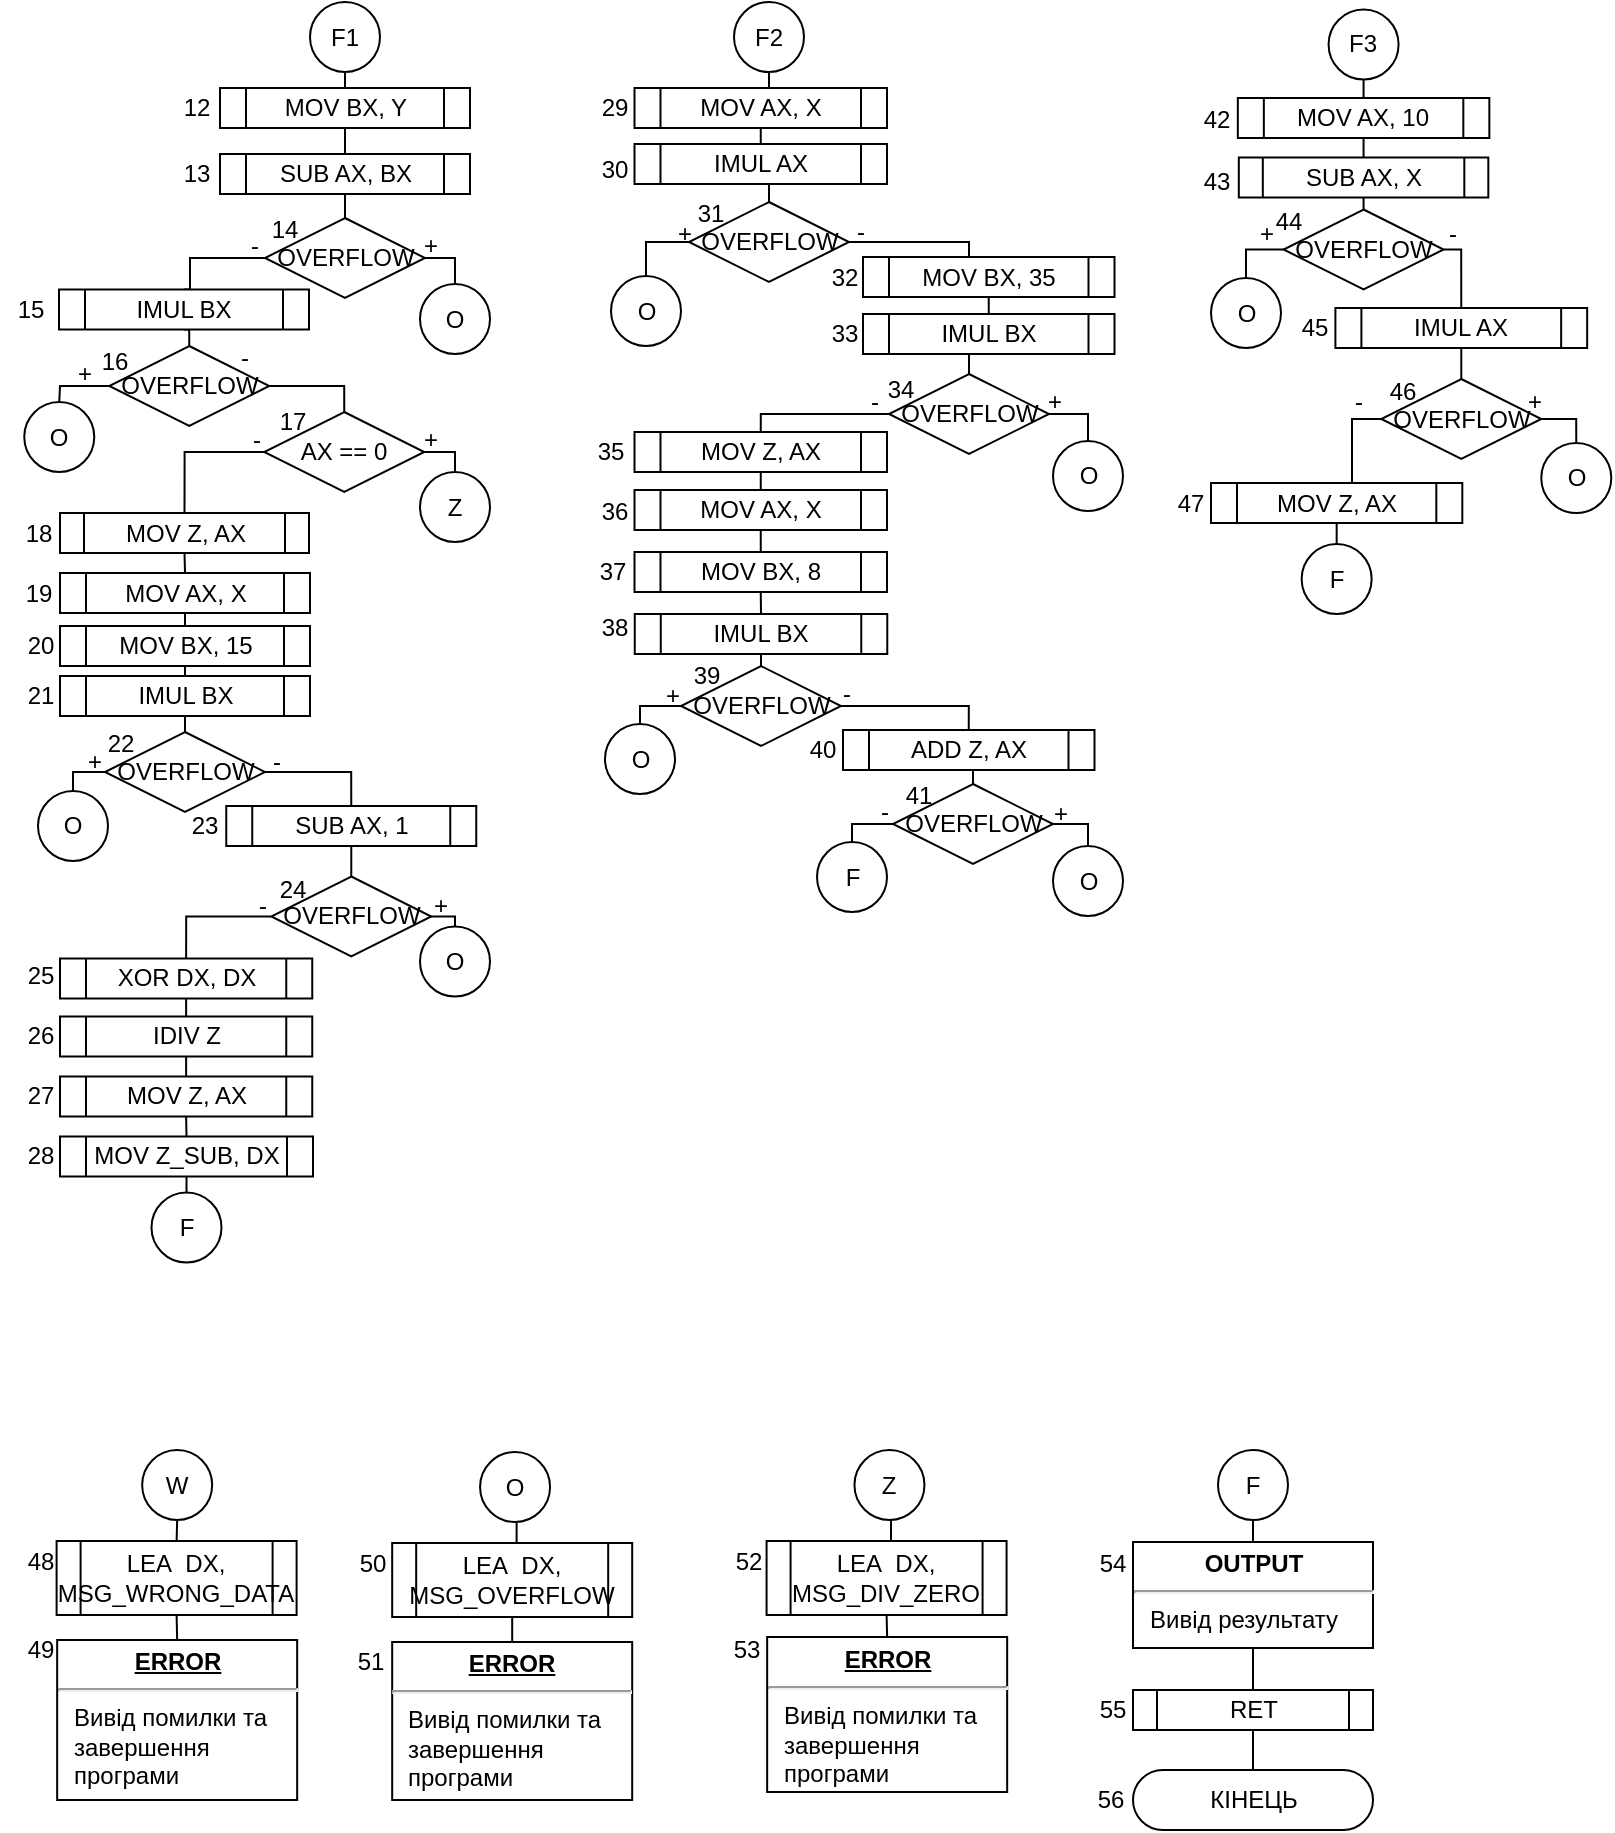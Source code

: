 <mxfile version="16.1.2" type="device"><diagram id="pwdgqOHyMFu-IVg_PfTA" name="Page-1"><mxGraphModel dx="1221" dy="764" grid="1" gridSize="10" guides="1" tooltips="1" connect="1" arrows="1" fold="1" page="1" pageScale="1" pageWidth="827" pageHeight="1169" math="0" shadow="0"><root><mxCell id="0"/><mxCell id="1" parent="0"/><mxCell id="sZR_IY71DA9TmCEKkA3E-5" style="edgeStyle=orthogonalEdgeStyle;rounded=0;orthogonalLoop=1;jettySize=auto;html=1;exitX=0.5;exitY=1;exitDx=0;exitDy=0;entryX=0.5;entryY=0;entryDx=0;entryDy=0;endArrow=none;endFill=0;align=center;" parent="1" source="sZR_IY71DA9TmCEKkA3E-6" target="sZR_IY71DA9TmCEKkA3E-8" edge="1"><mxGeometry relative="1" as="geometry"/></mxCell><mxCell id="_xYF_E4G61s_tzxvosA_-7" style="edgeStyle=orthogonalEdgeStyle;rounded=0;orthogonalLoop=1;jettySize=auto;html=1;exitX=0.5;exitY=0;exitDx=0;exitDy=0;entryX=0.5;entryY=1;entryDx=0;entryDy=0;endArrow=none;endFill=0;" parent="1" source="sZR_IY71DA9TmCEKkA3E-6" target="sZR_IY71DA9TmCEKkA3E-88" edge="1"><mxGeometry relative="1" as="geometry"/></mxCell><mxCell id="sZR_IY71DA9TmCEKkA3E-6" value="MOV BX, Y" style="shape=process;whiteSpace=wrap;html=1;backgroundOutline=1;align=center;" parent="1" vertex="1"><mxGeometry x="110" y="59" width="125" height="20" as="geometry"/></mxCell><mxCell id="sZR_IY71DA9TmCEKkA3E-7" style="edgeStyle=orthogonalEdgeStyle;rounded=0;orthogonalLoop=1;jettySize=auto;html=1;exitX=0.5;exitY=1;exitDx=0;exitDy=0;entryX=0.5;entryY=0;entryDx=0;entryDy=0;endArrow=none;endFill=0;align=center;" parent="1" source="sZR_IY71DA9TmCEKkA3E-8" target="sZR_IY71DA9TmCEKkA3E-9" edge="1"><mxGeometry relative="1" as="geometry"/></mxCell><mxCell id="sZR_IY71DA9TmCEKkA3E-8" value="SUB AX, BX" style="shape=process;whiteSpace=wrap;html=1;backgroundOutline=1;align=center;" parent="1" vertex="1"><mxGeometry x="110" y="92" width="125" height="20" as="geometry"/></mxCell><mxCell id="sZR_IY71DA9TmCEKkA3E-9" value="OVERFLOW" style="rhombus;whiteSpace=wrap;html=1;align=center;" parent="1" vertex="1"><mxGeometry x="132.5" y="124" width="80" height="40" as="geometry"/></mxCell><mxCell id="sZR_IY71DA9TmCEKkA3E-10" value="-" style="text;html=1;align=center;verticalAlign=middle;resizable=0;points=[];autosize=1;strokeColor=none;fillColor=none;" parent="1" vertex="1"><mxGeometry x="116.5" y="128" width="20" height="20" as="geometry"/></mxCell><mxCell id="sZR_IY71DA9TmCEKkA3E-11" style="edgeStyle=orthogonalEdgeStyle;rounded=0;orthogonalLoop=1;jettySize=auto;html=1;exitX=0.5;exitY=1;exitDx=0;exitDy=0;entryX=0.5;entryY=0;entryDx=0;entryDy=0;endArrow=none;endFill=0;align=center;" parent="1" source="sZR_IY71DA9TmCEKkA3E-13" target="sZR_IY71DA9TmCEKkA3E-15" edge="1"><mxGeometry relative="1" as="geometry"><mxPoint x="269.5" y="312" as="targetPoint"/></mxGeometry></mxCell><mxCell id="sZR_IY71DA9TmCEKkA3E-12" style="edgeStyle=orthogonalEdgeStyle;rounded=0;orthogonalLoop=1;jettySize=auto;html=1;exitX=0.5;exitY=0;exitDx=0;exitDy=0;entryX=0;entryY=0.5;entryDx=0;entryDy=0;endArrow=none;endFill=0;" parent="1" source="sZR_IY71DA9TmCEKkA3E-13" target="sZR_IY71DA9TmCEKkA3E-9" edge="1"><mxGeometry relative="1" as="geometry"><Array as="points"><mxPoint x="95" y="144"/></Array></mxGeometry></mxCell><mxCell id="sZR_IY71DA9TmCEKkA3E-13" value="IMUL BX" style="shape=process;whiteSpace=wrap;html=1;backgroundOutline=1;align=center;" parent="1" vertex="1"><mxGeometry x="29.5" y="159.75" width="125" height="20" as="geometry"/></mxCell><mxCell id="sZR_IY71DA9TmCEKkA3E-14" value="+" style="text;html=1;align=center;verticalAlign=middle;resizable=0;points=[];autosize=1;strokeColor=none;fillColor=none;" parent="1" vertex="1"><mxGeometry x="205.25" y="128" width="20" height="20" as="geometry"/></mxCell><mxCell id="sZR_IY71DA9TmCEKkA3E-15" value="OVERFLOW" style="rhombus;whiteSpace=wrap;html=1;align=center;" parent="1" vertex="1"><mxGeometry x="54.63" y="188" width="80" height="40" as="geometry"/></mxCell><mxCell id="sZR_IY71DA9TmCEKkA3E-16" value="+" style="text;html=1;align=center;verticalAlign=middle;resizable=0;points=[];autosize=1;strokeColor=none;fillColor=none;" parent="1" vertex="1"><mxGeometry x="32.13" y="192" width="20" height="20" as="geometry"/></mxCell><mxCell id="sZR_IY71DA9TmCEKkA3E-17" value="-" style="text;html=1;align=center;verticalAlign=middle;resizable=0;points=[];autosize=1;strokeColor=none;fillColor=none;" parent="1" vertex="1"><mxGeometry x="111.5" y="184" width="20" height="20" as="geometry"/></mxCell><mxCell id="sZR_IY71DA9TmCEKkA3E-18" style="edgeStyle=orthogonalEdgeStyle;rounded=0;orthogonalLoop=1;jettySize=auto;html=1;exitX=0.5;exitY=0;exitDx=0;exitDy=0;entryX=1;entryY=0.5;entryDx=0;entryDy=0;endArrow=none;endFill=0;align=center;" parent="1" source="sZR_IY71DA9TmCEKkA3E-19" target="sZR_IY71DA9TmCEKkA3E-15" edge="1"><mxGeometry relative="1" as="geometry"><Array as="points"><mxPoint x="172" y="208"/></Array></mxGeometry></mxCell><mxCell id="sZR_IY71DA9TmCEKkA3E-19" value="AX == 0" style="rhombus;whiteSpace=wrap;html=1;align=center;" parent="1" vertex="1"><mxGeometry x="132.13" y="221" width="80" height="40" as="geometry"/></mxCell><mxCell id="sZR_IY71DA9TmCEKkA3E-20" style="edgeStyle=orthogonalEdgeStyle;rounded=0;orthogonalLoop=1;jettySize=auto;html=1;exitX=0.5;exitY=1;exitDx=0;exitDy=0;entryX=0.5;entryY=0;entryDx=0;entryDy=0;endArrow=none;endFill=0;align=center;" parent="1" source="sZR_IY71DA9TmCEKkA3E-22" target="sZR_IY71DA9TmCEKkA3E-25" edge="1"><mxGeometry relative="1" as="geometry"/></mxCell><mxCell id="sZR_IY71DA9TmCEKkA3E-21" style="edgeStyle=orthogonalEdgeStyle;rounded=0;orthogonalLoop=1;jettySize=auto;html=1;exitX=0.5;exitY=0;exitDx=0;exitDy=0;entryX=0;entryY=0.5;entryDx=0;entryDy=0;endArrow=none;endFill=0;" parent="1" source="sZR_IY71DA9TmCEKkA3E-22" target="sZR_IY71DA9TmCEKkA3E-19" edge="1"><mxGeometry relative="1" as="geometry"><Array as="points"><mxPoint x="92" y="241"/></Array></mxGeometry></mxCell><mxCell id="sZR_IY71DA9TmCEKkA3E-22" value="MOV Z, AX" style="shape=process;whiteSpace=wrap;html=1;backgroundOutline=1;align=center;" parent="1" vertex="1"><mxGeometry x="30" y="271.5" width="124.5" height="20" as="geometry"/></mxCell><mxCell id="sZR_IY71DA9TmCEKkA3E-23" value="+" style="text;html=1;align=center;verticalAlign=middle;resizable=0;points=[];autosize=1;strokeColor=none;fillColor=none;" parent="1" vertex="1"><mxGeometry x="205.25" y="225" width="20" height="20" as="geometry"/></mxCell><mxCell id="sZR_IY71DA9TmCEKkA3E-24" style="edgeStyle=orthogonalEdgeStyle;rounded=0;orthogonalLoop=1;jettySize=auto;html=1;exitX=0.5;exitY=1;exitDx=0;exitDy=0;entryX=0.5;entryY=0;entryDx=0;entryDy=0;endArrow=none;endFill=0;align=center;" parent="1" source="sZR_IY71DA9TmCEKkA3E-25" target="sZR_IY71DA9TmCEKkA3E-27" edge="1"><mxGeometry relative="1" as="geometry"/></mxCell><mxCell id="sZR_IY71DA9TmCEKkA3E-25" value="MOV AX, X" style="shape=process;whiteSpace=wrap;html=1;backgroundOutline=1;align=center;" parent="1" vertex="1"><mxGeometry x="30" y="301.5" width="125" height="20" as="geometry"/></mxCell><mxCell id="sZR_IY71DA9TmCEKkA3E-26" style="edgeStyle=orthogonalEdgeStyle;rounded=0;orthogonalLoop=1;jettySize=auto;html=1;exitX=0.5;exitY=1;exitDx=0;exitDy=0;entryX=0.5;entryY=0;entryDx=0;entryDy=0;endArrow=none;endFill=0;align=center;" parent="1" source="sZR_IY71DA9TmCEKkA3E-27" target="sZR_IY71DA9TmCEKkA3E-28" edge="1"><mxGeometry relative="1" as="geometry"/></mxCell><mxCell id="sZR_IY71DA9TmCEKkA3E-27" value="MOV BX, 15" style="shape=process;whiteSpace=wrap;html=1;backgroundOutline=1;align=center;" parent="1" vertex="1"><mxGeometry x="30" y="328" width="125" height="20" as="geometry"/></mxCell><mxCell id="fYLLdYZ9VIlUo4JYqULC-41" style="edgeStyle=orthogonalEdgeStyle;rounded=0;orthogonalLoop=1;jettySize=auto;html=1;exitX=0.5;exitY=1;exitDx=0;exitDy=0;entryX=0.5;entryY=0;entryDx=0;entryDy=0;endArrow=none;endFill=0;" parent="1" source="sZR_IY71DA9TmCEKkA3E-28" target="sZR_IY71DA9TmCEKkA3E-49" edge="1"><mxGeometry relative="1" as="geometry"/></mxCell><mxCell id="sZR_IY71DA9TmCEKkA3E-28" value="IMUL BX" style="shape=process;whiteSpace=wrap;html=1;backgroundOutline=1;align=center;" parent="1" vertex="1"><mxGeometry x="30" y="353" width="125" height="20" as="geometry"/></mxCell><mxCell id="sZR_IY71DA9TmCEKkA3E-29" value="18" style="text;html=1;align=center;verticalAlign=middle;resizable=0;points=[];autosize=1;strokeColor=none;fillColor=none;" parent="1" vertex="1"><mxGeometry x="3.5" y="271.5" width="30" height="20" as="geometry"/></mxCell><mxCell id="sZR_IY71DA9TmCEKkA3E-30" value="19" style="text;html=1;align=center;verticalAlign=middle;resizable=0;points=[];autosize=1;strokeColor=none;fillColor=none;" parent="1" vertex="1"><mxGeometry x="3.5" y="301.5" width="30" height="20" as="geometry"/></mxCell><mxCell id="sZR_IY71DA9TmCEKkA3E-31" value="20" style="text;html=1;align=center;verticalAlign=middle;resizable=0;points=[];autosize=1;strokeColor=none;fillColor=none;" parent="1" vertex="1"><mxGeometry x="4.5" y="328" width="30" height="20" as="geometry"/></mxCell><mxCell id="sZR_IY71DA9TmCEKkA3E-32" value="21" style="text;html=1;align=center;verticalAlign=middle;resizable=0;points=[];autosize=1;strokeColor=none;fillColor=none;" parent="1" vertex="1"><mxGeometry x="4.5" y="353" width="30" height="20" as="geometry"/></mxCell><mxCell id="sZR_IY71DA9TmCEKkA3E-33" value="-" style="text;html=1;align=center;verticalAlign=middle;resizable=0;points=[];autosize=1;strokeColor=none;fillColor=none;" parent="1" vertex="1"><mxGeometry x="118.13" y="225" width="20" height="20" as="geometry"/></mxCell><mxCell id="sZR_IY71DA9TmCEKkA3E-37" value="12" style="text;html=1;align=center;verticalAlign=middle;resizable=0;points=[];autosize=1;strokeColor=none;fillColor=none;" parent="1" vertex="1"><mxGeometry x="83.13" y="59" width="30" height="20" as="geometry"/></mxCell><mxCell id="sZR_IY71DA9TmCEKkA3E-38" value="13" style="text;html=1;align=center;verticalAlign=middle;resizable=0;points=[];autosize=1;strokeColor=none;fillColor=none;" parent="1" vertex="1"><mxGeometry x="83.13" y="92" width="30" height="20" as="geometry"/></mxCell><mxCell id="sZR_IY71DA9TmCEKkA3E-39" value="14" style="text;html=1;align=center;verticalAlign=middle;resizable=0;points=[];autosize=1;strokeColor=none;fillColor=none;" parent="1" vertex="1"><mxGeometry x="126.63" y="119.75" width="30" height="20" as="geometry"/></mxCell><mxCell id="sZR_IY71DA9TmCEKkA3E-41" value="15" style="text;html=1;align=center;verticalAlign=middle;resizable=0;points=[];autosize=1;strokeColor=none;fillColor=none;" parent="1" vertex="1"><mxGeometry y="159.75" width="30" height="20" as="geometry"/></mxCell><mxCell id="sZR_IY71DA9TmCEKkA3E-42" value="16" style="text;html=1;align=center;verticalAlign=middle;resizable=0;points=[];autosize=1;strokeColor=none;fillColor=none;" parent="1" vertex="1"><mxGeometry x="42.13" y="185.5" width="30" height="20" as="geometry"/></mxCell><mxCell id="sZR_IY71DA9TmCEKkA3E-43" value="17" style="text;html=1;align=center;verticalAlign=middle;resizable=0;points=[];autosize=1;strokeColor=none;fillColor=none;" parent="1" vertex="1"><mxGeometry x="131.13" y="216" width="30" height="20" as="geometry"/></mxCell><mxCell id="sZR_IY71DA9TmCEKkA3E-44" style="edgeStyle=orthogonalEdgeStyle;rounded=0;orthogonalLoop=1;jettySize=auto;html=1;exitX=0.5;exitY=0;exitDx=0;exitDy=0;entryX=1;entryY=0.5;entryDx=0;entryDy=0;endArrow=none;endFill=0;" parent="1" source="sZR_IY71DA9TmCEKkA3E-45" target="sZR_IY71DA9TmCEKkA3E-9" edge="1"><mxGeometry relative="1" as="geometry"><Array as="points"><mxPoint x="228" y="144"/></Array></mxGeometry></mxCell><mxCell id="sZR_IY71DA9TmCEKkA3E-45" value="O" style="ellipse;whiteSpace=wrap;html=1;aspect=fixed;" parent="1" vertex="1"><mxGeometry x="210.0" y="157" width="35" height="35" as="geometry"/></mxCell><mxCell id="sZR_IY71DA9TmCEKkA3E-46" style="edgeStyle=orthogonalEdgeStyle;rounded=0;orthogonalLoop=1;jettySize=auto;html=1;exitX=0.5;exitY=0;exitDx=0;exitDy=0;entryX=0;entryY=0.5;entryDx=0;entryDy=0;endArrow=none;endFill=0;" parent="1" source="sZR_IY71DA9TmCEKkA3E-69" target="sZR_IY71DA9TmCEKkA3E-15" edge="1"><mxGeometry relative="1" as="geometry"><mxPoint x="3.5" y="213" as="sourcePoint"/><Array as="points"><mxPoint x="30" y="216"/><mxPoint x="30" y="204"/></Array></mxGeometry></mxCell><mxCell id="sZR_IY71DA9TmCEKkA3E-47" style="edgeStyle=orthogonalEdgeStyle;rounded=0;orthogonalLoop=1;jettySize=auto;html=1;exitX=0.5;exitY=0;exitDx=0;exitDy=0;endArrow=none;endFill=0;entryX=1;entryY=0.5;entryDx=0;entryDy=0;" parent="1" source="sZR_IY71DA9TmCEKkA3E-68" target="sZR_IY71DA9TmCEKkA3E-19" edge="1"><mxGeometry relative="1" as="geometry"><mxPoint x="228.125" y="249.75" as="sourcePoint"/><Array as="points"><mxPoint x="228" y="241"/></Array><mxPoint x="212" y="270" as="targetPoint"/></mxGeometry></mxCell><mxCell id="sZR_IY71DA9TmCEKkA3E-49" value="OVERFLOW" style="rhombus;whiteSpace=wrap;html=1;align=center;" parent="1" vertex="1"><mxGeometry x="52.5" y="381" width="80" height="40" as="geometry"/></mxCell><mxCell id="sZR_IY71DA9TmCEKkA3E-50" value="+" style="text;html=1;align=center;verticalAlign=middle;resizable=0;points=[];autosize=1;strokeColor=none;fillColor=none;" parent="1" vertex="1"><mxGeometry x="36.5" y="385.5" width="20" height="20" as="geometry"/></mxCell><mxCell id="sZR_IY71DA9TmCEKkA3E-51" value="-" style="text;html=1;align=center;verticalAlign=middle;resizable=0;points=[];autosize=1;strokeColor=none;fillColor=none;" parent="1" vertex="1"><mxGeometry x="127.5" y="385.5" width="20" height="20" as="geometry"/></mxCell><mxCell id="sZR_IY71DA9TmCEKkA3E-52" value="22" style="text;html=1;align=center;verticalAlign=middle;resizable=0;points=[];autosize=1;strokeColor=none;fillColor=none;" parent="1" vertex="1"><mxGeometry x="45.0" y="377" width="30" height="20" as="geometry"/></mxCell><mxCell id="sZR_IY71DA9TmCEKkA3E-53" style="edgeStyle=orthogonalEdgeStyle;rounded=0;orthogonalLoop=1;jettySize=auto;html=1;exitX=0.5;exitY=0;exitDx=0;exitDy=0;entryX=1;entryY=0.5;entryDx=0;entryDy=0;endArrow=none;endFill=0;" parent="1" source="sZR_IY71DA9TmCEKkA3E-54" target="sZR_IY71DA9TmCEKkA3E-49" edge="1"><mxGeometry relative="1" as="geometry"><Array as="points"><mxPoint x="176" y="401"/></Array></mxGeometry></mxCell><mxCell id="sZR_IY71DA9TmCEKkA3E-55" style="edgeStyle=orthogonalEdgeStyle;rounded=0;orthogonalLoop=1;jettySize=auto;html=1;exitX=0.5;exitY=1;exitDx=0;exitDy=0;entryX=0.5;entryY=0;entryDx=0;entryDy=0;endArrow=none;endFill=0;" parent="1" source="sZR_IY71DA9TmCEKkA3E-57" target="sZR_IY71DA9TmCEKkA3E-59" edge="1"><mxGeometry relative="1" as="geometry"/></mxCell><mxCell id="sZR_IY71DA9TmCEKkA3E-56" style="edgeStyle=orthogonalEdgeStyle;rounded=0;orthogonalLoop=1;jettySize=auto;html=1;exitX=0.5;exitY=0;exitDx=0;exitDy=0;entryX=0;entryY=0.5;entryDx=0;entryDy=0;endArrow=none;endFill=0;" parent="1" source="sZR_IY71DA9TmCEKkA3E-57" target="sZR_IY71DA9TmCEKkA3E-78" edge="1"><mxGeometry relative="1" as="geometry"><Array as="points"><mxPoint x="93" y="473"/></Array></mxGeometry></mxCell><mxCell id="sZR_IY71DA9TmCEKkA3E-57" value="XOR DX, DX" style="shape=process;whiteSpace=wrap;html=1;backgroundOutline=1;" parent="1" vertex="1"><mxGeometry x="30" y="494.25" width="126.13" height="20" as="geometry"/></mxCell><mxCell id="sZR_IY71DA9TmCEKkA3E-58" style="edgeStyle=orthogonalEdgeStyle;rounded=0;orthogonalLoop=1;jettySize=auto;html=1;exitX=0.5;exitY=1;exitDx=0;exitDy=0;entryX=0.5;entryY=0;entryDx=0;entryDy=0;endArrow=none;endFill=0;" parent="1" source="sZR_IY71DA9TmCEKkA3E-59" target="sZR_IY71DA9TmCEKkA3E-61" edge="1"><mxGeometry relative="1" as="geometry"/></mxCell><mxCell id="sZR_IY71DA9TmCEKkA3E-59" value="IDIV Z" style="shape=process;whiteSpace=wrap;html=1;backgroundOutline=1;" parent="1" vertex="1"><mxGeometry x="30" y="523.25" width="126.13" height="20" as="geometry"/></mxCell><mxCell id="sZR_IY71DA9TmCEKkA3E-60" style="edgeStyle=orthogonalEdgeStyle;rounded=0;orthogonalLoop=1;jettySize=auto;html=1;exitX=0.5;exitY=1;exitDx=0;exitDy=0;entryX=0.5;entryY=0;entryDx=0;entryDy=0;endArrow=none;endFill=0;" parent="1" source="sZR_IY71DA9TmCEKkA3E-61" target="sZR_IY71DA9TmCEKkA3E-62" edge="1"><mxGeometry relative="1" as="geometry"/></mxCell><mxCell id="sZR_IY71DA9TmCEKkA3E-61" value="MOV Z, AX" style="shape=process;whiteSpace=wrap;html=1;backgroundOutline=1;" parent="1" vertex="1"><mxGeometry x="30" y="553.25" width="126.13" height="20" as="geometry"/></mxCell><mxCell id="sZR_IY71DA9TmCEKkA3E-62" value="MOV Z_SUB, DX" style="shape=process;whiteSpace=wrap;html=1;backgroundOutline=1;" parent="1" vertex="1"><mxGeometry x="30" y="583.25" width="126.5" height="20" as="geometry"/></mxCell><mxCell id="sZR_IY71DA9TmCEKkA3E-63" value="25" style="text;html=1;align=center;verticalAlign=middle;resizable=0;points=[];autosize=1;strokeColor=none;fillColor=none;" parent="1" vertex="1"><mxGeometry x="4.5" y="493.25" width="30" height="20" as="geometry"/></mxCell><mxCell id="sZR_IY71DA9TmCEKkA3E-64" value="26" style="text;html=1;align=center;verticalAlign=middle;resizable=0;points=[];autosize=1;strokeColor=none;fillColor=none;" parent="1" vertex="1"><mxGeometry x="4.5" y="523.25" width="30" height="20" as="geometry"/></mxCell><mxCell id="sZR_IY71DA9TmCEKkA3E-65" value="27" style="text;html=1;align=center;verticalAlign=middle;resizable=0;points=[];autosize=1;strokeColor=none;fillColor=none;" parent="1" vertex="1"><mxGeometry x="4.5" y="553.25" width="30" height="20" as="geometry"/></mxCell><mxCell id="sZR_IY71DA9TmCEKkA3E-66" value="28" style="text;html=1;align=center;verticalAlign=middle;resizable=0;points=[];autosize=1;strokeColor=none;fillColor=none;" parent="1" vertex="1"><mxGeometry x="4.5" y="583.25" width="30" height="20" as="geometry"/></mxCell><mxCell id="sZR_IY71DA9TmCEKkA3E-68" value="Z" style="ellipse;whiteSpace=wrap;html=1;aspect=fixed;" parent="1" vertex="1"><mxGeometry x="210" y="251" width="35" height="35" as="geometry"/></mxCell><mxCell id="sZR_IY71DA9TmCEKkA3E-69" value="O" style="ellipse;whiteSpace=wrap;html=1;aspect=fixed;" parent="1" vertex="1"><mxGeometry x="12.13" y="216" width="35" height="35" as="geometry"/></mxCell><mxCell id="sZR_IY71DA9TmCEKkA3E-73" style="edgeStyle=orthogonalEdgeStyle;rounded=0;orthogonalLoop=1;jettySize=auto;html=1;exitX=0.5;exitY=0;exitDx=0;exitDy=0;entryX=0;entryY=0.5;entryDx=0;entryDy=0;endArrow=none;endFill=0;" parent="1" source="sZR_IY71DA9TmCEKkA3E-74" target="sZR_IY71DA9TmCEKkA3E-49" edge="1"><mxGeometry relative="1" as="geometry"><Array as="points"><mxPoint x="37" y="401"/></Array></mxGeometry></mxCell><mxCell id="sZR_IY71DA9TmCEKkA3E-74" value="O" style="ellipse;whiteSpace=wrap;html=1;aspect=fixed;" parent="1" vertex="1"><mxGeometry x="19.0" y="410.5" width="35" height="35" as="geometry"/></mxCell><mxCell id="sZR_IY71DA9TmCEKkA3E-77" style="edgeStyle=orthogonalEdgeStyle;rounded=0;orthogonalLoop=1;jettySize=auto;html=1;exitX=0.5;exitY=0;exitDx=0;exitDy=0;entryX=0.5;entryY=1;entryDx=0;entryDy=0;endArrow=none;endFill=0;" parent="1" source="sZR_IY71DA9TmCEKkA3E-78" target="sZR_IY71DA9TmCEKkA3E-54" edge="1"><mxGeometry relative="1" as="geometry"/></mxCell><mxCell id="sZR_IY71DA9TmCEKkA3E-78" value="OVERFLOW" style="rhombus;whiteSpace=wrap;html=1;align=center;" parent="1" vertex="1"><mxGeometry x="135.63" y="453.25" width="80" height="40" as="geometry"/></mxCell><mxCell id="sZR_IY71DA9TmCEKkA3E-79" value="-" style="text;html=1;align=center;verticalAlign=middle;resizable=0;points=[];autosize=1;strokeColor=none;fillColor=none;" parent="1" vertex="1"><mxGeometry x="121.13" y="458.25" width="20" height="20" as="geometry"/></mxCell><mxCell id="sZR_IY71DA9TmCEKkA3E-80" value="+" style="text;html=1;align=center;verticalAlign=middle;resizable=0;points=[];autosize=1;strokeColor=none;fillColor=none;" parent="1" vertex="1"><mxGeometry x="210.13" y="458.25" width="20" height="20" as="geometry"/></mxCell><mxCell id="sZR_IY71DA9TmCEKkA3E-81" value="24" style="text;html=1;align=center;verticalAlign=middle;resizable=0;points=[];autosize=1;strokeColor=none;fillColor=none;" parent="1" vertex="1"><mxGeometry x="131.13" y="450.25" width="30" height="20" as="geometry"/></mxCell><mxCell id="sZR_IY71DA9TmCEKkA3E-82" style="edgeStyle=orthogonalEdgeStyle;rounded=0;orthogonalLoop=1;jettySize=auto;html=1;exitX=0.5;exitY=0;exitDx=0;exitDy=0;entryX=0.5;entryY=1;entryDx=0;entryDy=0;endArrow=none;endFill=0;" parent="1" source="sZR_IY71DA9TmCEKkA3E-83" target="sZR_IY71DA9TmCEKkA3E-62" edge="1"><mxGeometry relative="1" as="geometry"/></mxCell><mxCell id="sZR_IY71DA9TmCEKkA3E-83" value="F" style="ellipse;whiteSpace=wrap;html=1;aspect=fixed;" parent="1" vertex="1"><mxGeometry x="75.75" y="611.25" width="35" height="35" as="geometry"/></mxCell><mxCell id="sZR_IY71DA9TmCEKkA3E-84" style="edgeStyle=orthogonalEdgeStyle;rounded=0;orthogonalLoop=1;jettySize=auto;html=1;exitX=0.5;exitY=0;exitDx=0;exitDy=0;entryX=1;entryY=0.5;entryDx=0;entryDy=0;endArrow=none;endFill=0;" parent="1" source="sZR_IY71DA9TmCEKkA3E-85" target="sZR_IY71DA9TmCEKkA3E-78" edge="1"><mxGeometry relative="1" as="geometry"><Array as="points"><mxPoint x="228" y="473"/></Array></mxGeometry></mxCell><mxCell id="sZR_IY71DA9TmCEKkA3E-85" value="O" style="ellipse;whiteSpace=wrap;html=1;aspect=fixed;" parent="1" vertex="1"><mxGeometry x="210" y="478.25" width="35" height="35" as="geometry"/></mxCell><mxCell id="sZR_IY71DA9TmCEKkA3E-87" value="23" style="text;html=1;align=center;verticalAlign=middle;resizable=0;points=[];autosize=1;strokeColor=none;fillColor=none;" parent="1" vertex="1"><mxGeometry x="86.5" y="418" width="30" height="20" as="geometry"/></mxCell><mxCell id="sZR_IY71DA9TmCEKkA3E-88" value="F1" style="ellipse;whiteSpace=wrap;html=1;aspect=fixed;" parent="1" vertex="1"><mxGeometry x="155" y="16" width="35" height="35" as="geometry"/></mxCell><mxCell id="sZR_IY71DA9TmCEKkA3E-89" style="edgeStyle=orthogonalEdgeStyle;rounded=0;orthogonalLoop=1;jettySize=auto;html=1;exitX=0.5;exitY=1;exitDx=0;exitDy=0;entryX=0.5;entryY=0;entryDx=0;entryDy=0;endArrow=none;endFill=0;" parent="1" source="sZR_IY71DA9TmCEKkA3E-91" target="sZR_IY71DA9TmCEKkA3E-93" edge="1"><mxGeometry relative="1" as="geometry"/></mxCell><mxCell id="sZR_IY71DA9TmCEKkA3E-90" style="edgeStyle=orthogonalEdgeStyle;rounded=0;orthogonalLoop=1;jettySize=auto;html=1;exitX=0.5;exitY=0;exitDx=0;exitDy=0;entryX=0.5;entryY=1;entryDx=0;entryDy=0;endArrow=none;endFill=0;" parent="1" source="sZR_IY71DA9TmCEKkA3E-91" target="sZR_IY71DA9TmCEKkA3E-149" edge="1"><mxGeometry relative="1" as="geometry"/></mxCell><mxCell id="sZR_IY71DA9TmCEKkA3E-91" value="MOV AX, X" style="shape=process;whiteSpace=wrap;html=1;backgroundOutline=1;" parent="1" vertex="1"><mxGeometry x="317.25" y="59" width="126.25" height="20" as="geometry"/></mxCell><mxCell id="sZR_IY71DA9TmCEKkA3E-92" style="edgeStyle=orthogonalEdgeStyle;rounded=0;orthogonalLoop=1;jettySize=auto;html=1;exitX=0.5;exitY=1;exitDx=0;exitDy=0;entryX=0.5;entryY=0;entryDx=0;entryDy=0;endArrow=none;endFill=0;" parent="1" source="sZR_IY71DA9TmCEKkA3E-93" target="sZR_IY71DA9TmCEKkA3E-94" edge="1"><mxGeometry relative="1" as="geometry"/></mxCell><mxCell id="sZR_IY71DA9TmCEKkA3E-93" value="IMUL AX" style="shape=process;whiteSpace=wrap;html=1;backgroundOutline=1;" parent="1" vertex="1"><mxGeometry x="317.25" y="87" width="126.25" height="20" as="geometry"/></mxCell><mxCell id="sZR_IY71DA9TmCEKkA3E-94" value="OVERFLOW" style="rhombus;whiteSpace=wrap;html=1;" parent="1" vertex="1"><mxGeometry x="344.5" y="116" width="80" height="40" as="geometry"/></mxCell><mxCell id="sZR_IY71DA9TmCEKkA3E-95" value="+" style="text;html=1;align=center;verticalAlign=middle;resizable=0;points=[];autosize=1;strokeColor=none;fillColor=none;" parent="1" vertex="1"><mxGeometry x="331.5" y="122" width="20" height="20" as="geometry"/></mxCell><mxCell id="sZR_IY71DA9TmCEKkA3E-96" value="-" style="text;html=1;align=center;verticalAlign=middle;resizable=0;points=[];autosize=1;strokeColor=none;fillColor=none;" parent="1" vertex="1"><mxGeometry x="419.5" y="121" width="20" height="20" as="geometry"/></mxCell><mxCell id="sZR_IY71DA9TmCEKkA3E-97" style="edgeStyle=orthogonalEdgeStyle;rounded=0;orthogonalLoop=1;jettySize=auto;html=1;exitX=0.5;exitY=0;exitDx=0;exitDy=0;entryX=1;entryY=0.5;entryDx=0;entryDy=0;endArrow=none;endFill=0;" parent="1" source="sZR_IY71DA9TmCEKkA3E-99" target="sZR_IY71DA9TmCEKkA3E-94" edge="1"><mxGeometry relative="1" as="geometry"><Array as="points"><mxPoint x="484.5" y="136"/></Array></mxGeometry></mxCell><mxCell id="sZR_IY71DA9TmCEKkA3E-98" style="edgeStyle=orthogonalEdgeStyle;rounded=0;orthogonalLoop=1;jettySize=auto;html=1;exitX=0.5;exitY=1;exitDx=0;exitDy=0;entryX=0.5;entryY=0;entryDx=0;entryDy=0;endArrow=none;endFill=0;" parent="1" source="sZR_IY71DA9TmCEKkA3E-99" target="sZR_IY71DA9TmCEKkA3E-101" edge="1"><mxGeometry relative="1" as="geometry"/></mxCell><mxCell id="sZR_IY71DA9TmCEKkA3E-99" value="MOV BX, 35" style="shape=process;whiteSpace=wrap;html=1;backgroundOutline=1;" parent="1" vertex="1"><mxGeometry x="431.5" y="143.5" width="125.75" height="20" as="geometry"/></mxCell><mxCell id="sZR_IY71DA9TmCEKkA3E-100" style="edgeStyle=orthogonalEdgeStyle;rounded=0;orthogonalLoop=1;jettySize=auto;html=1;exitX=0.5;exitY=1;exitDx=0;exitDy=0;entryX=0.5;entryY=0;entryDx=0;entryDy=0;endArrow=none;endFill=0;" parent="1" source="sZR_IY71DA9TmCEKkA3E-101" target="sZR_IY71DA9TmCEKkA3E-102" edge="1"><mxGeometry relative="1" as="geometry"/></mxCell><mxCell id="sZR_IY71DA9TmCEKkA3E-101" value="IMUL BX" style="shape=process;whiteSpace=wrap;html=1;backgroundOutline=1;" parent="1" vertex="1"><mxGeometry x="431.5" y="172" width="125.75" height="20" as="geometry"/></mxCell><mxCell id="sZR_IY71DA9TmCEKkA3E-102" value="OVERFLOW" style="rhombus;whiteSpace=wrap;html=1;" parent="1" vertex="1"><mxGeometry x="444.5" y="202" width="80" height="40" as="geometry"/></mxCell><mxCell id="sZR_IY71DA9TmCEKkA3E-103" value="-" style="text;html=1;align=center;verticalAlign=middle;resizable=0;points=[];autosize=1;strokeColor=none;fillColor=none;" parent="1" vertex="1"><mxGeometry x="426.5" y="206" width="20" height="20" as="geometry"/></mxCell><mxCell id="sZR_IY71DA9TmCEKkA3E-104" value="+" style="text;html=1;align=center;verticalAlign=middle;resizable=0;points=[];autosize=1;strokeColor=none;fillColor=none;" parent="1" vertex="1"><mxGeometry x="516.5" y="206" width="20" height="20" as="geometry"/></mxCell><mxCell id="sZR_IY71DA9TmCEKkA3E-105" style="edgeStyle=orthogonalEdgeStyle;rounded=0;orthogonalLoop=1;jettySize=auto;html=1;exitX=0.5;exitY=1;exitDx=0;exitDy=0;entryX=0.5;entryY=0;entryDx=0;entryDy=0;endArrow=none;endFill=0;" parent="1" source="sZR_IY71DA9TmCEKkA3E-107" target="sZR_IY71DA9TmCEKkA3E-109" edge="1"><mxGeometry relative="1" as="geometry"/></mxCell><mxCell id="sZR_IY71DA9TmCEKkA3E-106" style="edgeStyle=orthogonalEdgeStyle;rounded=0;orthogonalLoop=1;jettySize=auto;html=1;exitX=0.5;exitY=0;exitDx=0;exitDy=0;entryX=0;entryY=0.5;entryDx=0;entryDy=0;endArrow=none;endFill=0;" parent="1" source="sZR_IY71DA9TmCEKkA3E-107" target="sZR_IY71DA9TmCEKkA3E-102" edge="1"><mxGeometry relative="1" as="geometry"><Array as="points"><mxPoint x="380.5" y="222"/></Array></mxGeometry></mxCell><mxCell id="sZR_IY71DA9TmCEKkA3E-107" value="MOV Z, AX" style="shape=process;whiteSpace=wrap;html=1;backgroundOutline=1;" parent="1" vertex="1"><mxGeometry x="317.25" y="231" width="126.25" height="20" as="geometry"/></mxCell><mxCell id="sZR_IY71DA9TmCEKkA3E-108" style="edgeStyle=orthogonalEdgeStyle;rounded=0;orthogonalLoop=1;jettySize=auto;html=1;exitX=0.5;exitY=1;exitDx=0;exitDy=0;entryX=0.5;entryY=0;entryDx=0;entryDy=0;endArrow=none;endFill=0;" parent="1" source="sZR_IY71DA9TmCEKkA3E-109" target="sZR_IY71DA9TmCEKkA3E-111" edge="1"><mxGeometry relative="1" as="geometry"/></mxCell><mxCell id="sZR_IY71DA9TmCEKkA3E-109" value="MOV AX, X" style="shape=process;whiteSpace=wrap;html=1;backgroundOutline=1;" parent="1" vertex="1"><mxGeometry x="317.25" y="260" width="126.25" height="20" as="geometry"/></mxCell><mxCell id="sZR_IY71DA9TmCEKkA3E-110" style="edgeStyle=orthogonalEdgeStyle;rounded=0;orthogonalLoop=1;jettySize=auto;html=1;exitX=0.5;exitY=1;exitDx=0;exitDy=0;entryX=0.5;entryY=0;entryDx=0;entryDy=0;endArrow=none;endFill=0;" parent="1" source="sZR_IY71DA9TmCEKkA3E-111" target="sZR_IY71DA9TmCEKkA3E-113" edge="1"><mxGeometry relative="1" as="geometry"/></mxCell><mxCell id="sZR_IY71DA9TmCEKkA3E-111" value="MOV BX, 8" style="shape=process;whiteSpace=wrap;html=1;backgroundOutline=1;" parent="1" vertex="1"><mxGeometry x="317.25" y="291" width="126.25" height="20" as="geometry"/></mxCell><mxCell id="sZR_IY71DA9TmCEKkA3E-112" style="edgeStyle=orthogonalEdgeStyle;rounded=0;orthogonalLoop=1;jettySize=auto;html=1;exitX=0.5;exitY=1;exitDx=0;exitDy=0;entryX=0.5;entryY=0;entryDx=0;entryDy=0;endArrow=none;endFill=0;" parent="1" source="sZR_IY71DA9TmCEKkA3E-113" target="sZR_IY71DA9TmCEKkA3E-114" edge="1"><mxGeometry relative="1" as="geometry"/></mxCell><mxCell id="sZR_IY71DA9TmCEKkA3E-113" value="IMUL BX" style="shape=process;whiteSpace=wrap;html=1;backgroundOutline=1;" parent="1" vertex="1"><mxGeometry x="317.38" y="322" width="126.25" height="20" as="geometry"/></mxCell><mxCell id="sZR_IY71DA9TmCEKkA3E-114" value="OVERFLOW" style="rhombus;whiteSpace=wrap;html=1;" parent="1" vertex="1"><mxGeometry x="340.5" y="348" width="80" height="40" as="geometry"/></mxCell><mxCell id="sZR_IY71DA9TmCEKkA3E-115" value="+" style="text;html=1;align=center;verticalAlign=middle;resizable=0;points=[];autosize=1;strokeColor=none;fillColor=none;" parent="1" vertex="1"><mxGeometry x="326" y="353" width="20" height="20" as="geometry"/></mxCell><mxCell id="sZR_IY71DA9TmCEKkA3E-116" value="-" style="text;html=1;align=center;verticalAlign=middle;resizable=0;points=[];autosize=1;strokeColor=none;fillColor=none;" parent="1" vertex="1"><mxGeometry x="412.5" y="351.5" width="20" height="20" as="geometry"/></mxCell><mxCell id="sZR_IY71DA9TmCEKkA3E-117" style="edgeStyle=orthogonalEdgeStyle;rounded=0;orthogonalLoop=1;jettySize=auto;html=1;exitX=0.5;exitY=0;exitDx=0;exitDy=0;entryX=1;entryY=0.5;entryDx=0;entryDy=0;endArrow=none;endFill=0;" parent="1" source="sZR_IY71DA9TmCEKkA3E-119" target="sZR_IY71DA9TmCEKkA3E-114" edge="1"><mxGeometry relative="1" as="geometry"><Array as="points"><mxPoint x="484.5" y="368"/></Array></mxGeometry></mxCell><mxCell id="sZR_IY71DA9TmCEKkA3E-118" style="edgeStyle=orthogonalEdgeStyle;rounded=0;orthogonalLoop=1;jettySize=auto;html=1;exitX=0.5;exitY=1;exitDx=0;exitDy=0;entryX=0.5;entryY=0;entryDx=0;entryDy=0;endArrow=none;endFill=0;" parent="1" source="sZR_IY71DA9TmCEKkA3E-119" target="sZR_IY71DA9TmCEKkA3E-120" edge="1"><mxGeometry relative="1" as="geometry"/></mxCell><mxCell id="sZR_IY71DA9TmCEKkA3E-119" value="ADD Z, AX" style="shape=process;whiteSpace=wrap;html=1;backgroundOutline=1;" parent="1" vertex="1"><mxGeometry x="421.5" y="380" width="125.75" height="20" as="geometry"/></mxCell><mxCell id="sZR_IY71DA9TmCEKkA3E-120" value="OVERFLOW" style="rhombus;whiteSpace=wrap;html=1;" parent="1" vertex="1"><mxGeometry x="446.5" y="407" width="80" height="40" as="geometry"/></mxCell><mxCell id="sZR_IY71DA9TmCEKkA3E-121" value="-" style="text;html=1;align=center;verticalAlign=middle;resizable=0;points=[];autosize=1;strokeColor=none;fillColor=none;" parent="1" vertex="1"><mxGeometry x="431.5" y="411" width="20" height="20" as="geometry"/></mxCell><mxCell id="sZR_IY71DA9TmCEKkA3E-122" value="+" style="text;html=1;align=center;verticalAlign=middle;resizable=0;points=[];autosize=1;strokeColor=none;fillColor=none;" parent="1" vertex="1"><mxGeometry x="519.5" y="412" width="20" height="20" as="geometry"/></mxCell><mxCell id="sZR_IY71DA9TmCEKkA3E-123" value="29" style="text;html=1;align=center;verticalAlign=middle;resizable=0;points=[];autosize=1;strokeColor=none;fillColor=none;" parent="1" vertex="1"><mxGeometry x="291.5" y="59" width="30" height="20" as="geometry"/></mxCell><mxCell id="sZR_IY71DA9TmCEKkA3E-124" value="31" style="text;html=1;align=center;verticalAlign=middle;resizable=0;points=[];autosize=1;strokeColor=none;fillColor=none;" parent="1" vertex="1"><mxGeometry x="339.5" y="112" width="30" height="20" as="geometry"/></mxCell><mxCell id="sZR_IY71DA9TmCEKkA3E-125" value="30" style="text;html=1;align=center;verticalAlign=middle;resizable=0;points=[];autosize=1;strokeColor=none;fillColor=none;" parent="1" vertex="1"><mxGeometry x="291.5" y="90" width="30" height="20" as="geometry"/></mxCell><mxCell id="sZR_IY71DA9TmCEKkA3E-126" value="32" style="text;html=1;align=center;verticalAlign=middle;resizable=0;points=[];autosize=1;strokeColor=none;fillColor=none;" parent="1" vertex="1"><mxGeometry x="406.5" y="143.5" width="30" height="20" as="geometry"/></mxCell><mxCell id="sZR_IY71DA9TmCEKkA3E-127" value="33" style="text;html=1;align=center;verticalAlign=middle;resizable=0;points=[];autosize=1;strokeColor=none;fillColor=none;" parent="1" vertex="1"><mxGeometry x="406.5" y="172" width="30" height="20" as="geometry"/></mxCell><mxCell id="sZR_IY71DA9TmCEKkA3E-128" value="34" style="text;html=1;align=center;verticalAlign=middle;resizable=0;points=[];autosize=1;strokeColor=none;fillColor=none;" parent="1" vertex="1"><mxGeometry x="434.5" y="199.5" width="30" height="20" as="geometry"/></mxCell><mxCell id="sZR_IY71DA9TmCEKkA3E-129" value="35" style="text;html=1;align=center;verticalAlign=middle;resizable=0;points=[];autosize=1;strokeColor=none;fillColor=none;" parent="1" vertex="1"><mxGeometry x="290" y="231" width="30" height="20" as="geometry"/></mxCell><mxCell id="sZR_IY71DA9TmCEKkA3E-130" value="36" style="text;html=1;align=center;verticalAlign=middle;resizable=0;points=[];autosize=1;strokeColor=none;fillColor=none;" parent="1" vertex="1"><mxGeometry x="291.5" y="261" width="30" height="20" as="geometry"/></mxCell><mxCell id="sZR_IY71DA9TmCEKkA3E-131" value="37" style="text;html=1;align=center;verticalAlign=middle;resizable=0;points=[];autosize=1;strokeColor=none;fillColor=none;" parent="1" vertex="1"><mxGeometry x="290.5" y="291" width="30" height="20" as="geometry"/></mxCell><mxCell id="sZR_IY71DA9TmCEKkA3E-132" value="38" style="text;html=1;align=center;verticalAlign=middle;resizable=0;points=[];autosize=1;strokeColor=none;fillColor=none;" parent="1" vertex="1"><mxGeometry x="291.5" y="319" width="30" height="20" as="geometry"/></mxCell><mxCell id="sZR_IY71DA9TmCEKkA3E-133" value="39" style="text;html=1;align=center;verticalAlign=middle;resizable=0;points=[];autosize=1;strokeColor=none;fillColor=none;" parent="1" vertex="1"><mxGeometry x="337.5" y="343" width="30" height="20" as="geometry"/></mxCell><mxCell id="sZR_IY71DA9TmCEKkA3E-134" value="40" style="text;html=1;align=center;verticalAlign=middle;resizable=0;points=[];autosize=1;strokeColor=none;fillColor=none;" parent="1" vertex="1"><mxGeometry x="396" y="380" width="30" height="20" as="geometry"/></mxCell><mxCell id="sZR_IY71DA9TmCEKkA3E-135" value="41" style="text;html=1;align=center;verticalAlign=middle;resizable=0;points=[];autosize=1;strokeColor=none;fillColor=none;" parent="1" vertex="1"><mxGeometry x="443.5" y="403" width="30" height="20" as="geometry"/></mxCell><mxCell id="sZR_IY71DA9TmCEKkA3E-136" style="edgeStyle=orthogonalEdgeStyle;rounded=0;orthogonalLoop=1;jettySize=auto;html=1;exitX=0.5;exitY=0;exitDx=0;exitDy=0;entryX=0;entryY=0.5;entryDx=0;entryDy=0;endArrow=none;endFill=0;" parent="1" source="sZR_IY71DA9TmCEKkA3E-137" target="sZR_IY71DA9TmCEKkA3E-94" edge="1"><mxGeometry relative="1" as="geometry"><Array as="points"><mxPoint x="323.25" y="136"/></Array></mxGeometry></mxCell><mxCell id="sZR_IY71DA9TmCEKkA3E-137" value="O" style="ellipse;whiteSpace=wrap;html=1;aspect=fixed;" parent="1" vertex="1"><mxGeometry x="305.5" y="153" width="35" height="35" as="geometry"/></mxCell><mxCell id="sZR_IY71DA9TmCEKkA3E-138" style="edgeStyle=orthogonalEdgeStyle;rounded=0;orthogonalLoop=1;jettySize=auto;html=1;entryX=1;entryY=0.5;entryDx=0;entryDy=0;endArrow=none;endFill=0;exitX=0.5;exitY=0;exitDx=0;exitDy=0;" parent="1" source="sZR_IY71DA9TmCEKkA3E-139" target="sZR_IY71DA9TmCEKkA3E-102" edge="1"><mxGeometry relative="1" as="geometry"><mxPoint x="524.25" y="230" as="sourcePoint"/><Array as="points"><mxPoint x="544.25" y="222"/></Array></mxGeometry></mxCell><mxCell id="sZR_IY71DA9TmCEKkA3E-139" value="O" style="ellipse;whiteSpace=wrap;html=1;aspect=fixed;" parent="1" vertex="1"><mxGeometry x="526.5" y="235.5" width="35" height="35" as="geometry"/></mxCell><mxCell id="sZR_IY71DA9TmCEKkA3E-140" style="edgeStyle=orthogonalEdgeStyle;rounded=0;orthogonalLoop=1;jettySize=auto;html=1;exitX=0.5;exitY=0;exitDx=0;exitDy=0;entryX=0;entryY=0.5;entryDx=0;entryDy=0;endArrow=none;endFill=0;" parent="1" source="sZR_IY71DA9TmCEKkA3E-141" target="sZR_IY71DA9TmCEKkA3E-114" edge="1"><mxGeometry relative="1" as="geometry"><Array as="points"><mxPoint x="320.25" y="368"/></Array></mxGeometry></mxCell><mxCell id="sZR_IY71DA9TmCEKkA3E-141" value="O" style="ellipse;whiteSpace=wrap;html=1;aspect=fixed;" parent="1" vertex="1"><mxGeometry x="302.5" y="377" width="35" height="35" as="geometry"/></mxCell><mxCell id="sZR_IY71DA9TmCEKkA3E-142" style="edgeStyle=orthogonalEdgeStyle;rounded=0;orthogonalLoop=1;jettySize=auto;html=1;exitX=0.5;exitY=0;exitDx=0;exitDy=0;entryX=1;entryY=0.5;entryDx=0;entryDy=0;endArrow=none;endFill=0;" parent="1" source="sZR_IY71DA9TmCEKkA3E-143" target="sZR_IY71DA9TmCEKkA3E-120" edge="1"><mxGeometry relative="1" as="geometry"><Array as="points"><mxPoint x="544.25" y="427"/></Array></mxGeometry></mxCell><mxCell id="sZR_IY71DA9TmCEKkA3E-143" value="O" style="ellipse;whiteSpace=wrap;html=1;aspect=fixed;" parent="1" vertex="1"><mxGeometry x="526.5" y="438" width="35" height="35" as="geometry"/></mxCell><mxCell id="sZR_IY71DA9TmCEKkA3E-144" style="edgeStyle=orthogonalEdgeStyle;rounded=0;orthogonalLoop=1;jettySize=auto;html=1;exitX=0.5;exitY=0;exitDx=0;exitDy=0;entryX=0;entryY=0.5;entryDx=0;entryDy=0;endArrow=none;endFill=0;" parent="1" source="sZR_IY71DA9TmCEKkA3E-145" target="sZR_IY71DA9TmCEKkA3E-120" edge="1"><mxGeometry relative="1" as="geometry"><Array as="points"><mxPoint x="426.25" y="427"/></Array></mxGeometry></mxCell><mxCell id="sZR_IY71DA9TmCEKkA3E-145" value="F" style="ellipse;whiteSpace=wrap;html=1;aspect=fixed;" parent="1" vertex="1"><mxGeometry x="408.5" y="436" width="35" height="35" as="geometry"/></mxCell><mxCell id="sZR_IY71DA9TmCEKkA3E-149" value="F2" style="ellipse;whiteSpace=wrap;html=1;aspect=fixed;" parent="1" vertex="1"><mxGeometry x="367" y="16" width="35" height="35" as="geometry"/></mxCell><mxCell id="sZR_IY71DA9TmCEKkA3E-150" style="edgeStyle=orthogonalEdgeStyle;rounded=0;orthogonalLoop=1;jettySize=auto;html=1;exitX=0.5;exitY=0;exitDx=0;exitDy=0;entryX=0.5;entryY=1;entryDx=0;entryDy=0;endArrow=none;endFill=0;" parent="1" source="sZR_IY71DA9TmCEKkA3E-151" target="sZR_IY71DA9TmCEKkA3E-181" edge="1"><mxGeometry relative="1" as="geometry"/></mxCell><mxCell id="sZR_IY71DA9TmCEKkA3E-151" value="MOV AX, 10" style="shape=process;whiteSpace=wrap;html=1;backgroundOutline=1;" parent="1" vertex="1"><mxGeometry x="618.92" y="64" width="125.75" height="20" as="geometry"/></mxCell><mxCell id="sZR_IY71DA9TmCEKkA3E-152" style="edgeStyle=orthogonalEdgeStyle;rounded=0;orthogonalLoop=1;jettySize=auto;html=1;exitX=0.5;exitY=0;exitDx=0;exitDy=0;entryX=0.5;entryY=1;entryDx=0;entryDy=0;endArrow=none;endFill=0;" parent="1" source="sZR_IY71DA9TmCEKkA3E-153" target="sZR_IY71DA9TmCEKkA3E-151" edge="1"><mxGeometry relative="1" as="geometry"/></mxCell><mxCell id="sZR_IY71DA9TmCEKkA3E-153" value="SUB AX, X" style="shape=process;whiteSpace=wrap;html=1;backgroundOutline=1;" parent="1" vertex="1"><mxGeometry x="619.41" y="93.75" width="124.75" height="20" as="geometry"/></mxCell><mxCell id="sZR_IY71DA9TmCEKkA3E-154" style="edgeStyle=orthogonalEdgeStyle;rounded=0;orthogonalLoop=1;jettySize=auto;html=1;exitX=0.5;exitY=0;exitDx=0;exitDy=0;entryX=0.5;entryY=1;entryDx=0;entryDy=0;endArrow=none;endFill=0;" parent="1" source="sZR_IY71DA9TmCEKkA3E-156" target="sZR_IY71DA9TmCEKkA3E-153" edge="1"><mxGeometry relative="1" as="geometry"/></mxCell><mxCell id="sZR_IY71DA9TmCEKkA3E-155" style="edgeStyle=orthogonalEdgeStyle;rounded=0;orthogonalLoop=1;jettySize=auto;html=1;exitX=0;exitY=0.5;exitDx=0;exitDy=0;entryX=0.5;entryY=0;entryDx=0;entryDy=0;endArrow=none;endFill=0;" parent="1" source="sZR_IY71DA9TmCEKkA3E-156" target="sZR_IY71DA9TmCEKkA3E-160" edge="1"><mxGeometry relative="1" as="geometry"/></mxCell><mxCell id="sZR_IY71DA9TmCEKkA3E-156" value="OVERFLOW" style="rhombus;whiteSpace=wrap;html=1;" parent="1" vertex="1"><mxGeometry x="641.79" y="119.75" width="80" height="40" as="geometry"/></mxCell><mxCell id="sZR_IY71DA9TmCEKkA3E-157" value="+" style="text;html=1;align=center;verticalAlign=middle;resizable=0;points=[];autosize=1;strokeColor=none;fillColor=none;" parent="1" vertex="1"><mxGeometry x="623.38" y="122.25" width="20" height="20" as="geometry"/></mxCell><mxCell id="sZR_IY71DA9TmCEKkA3E-158" value="-" style="text;html=1;align=center;verticalAlign=middle;resizable=0;points=[];autosize=1;strokeColor=none;fillColor=none;" parent="1" vertex="1"><mxGeometry x="715.5" y="122.25" width="20" height="20" as="geometry"/></mxCell><mxCell id="sZR_IY71DA9TmCEKkA3E-159" value="44" style="text;html=1;align=center;verticalAlign=middle;resizable=0;points=[];autosize=1;strokeColor=none;fillColor=none;" parent="1" vertex="1"><mxGeometry x="629" y="115.75" width="30" height="20" as="geometry"/></mxCell><mxCell id="sZR_IY71DA9TmCEKkA3E-160" value="O" style="ellipse;whiteSpace=wrap;html=1;aspect=fixed;" parent="1" vertex="1"><mxGeometry x="605.5" y="154" width="35" height="35" as="geometry"/></mxCell><mxCell id="sZR_IY71DA9TmCEKkA3E-162" value="42" style="text;html=1;align=center;verticalAlign=middle;resizable=0;points=[];autosize=1;strokeColor=none;fillColor=none;" parent="1" vertex="1"><mxGeometry x="592.5" y="64.75" width="30" height="20" as="geometry"/></mxCell><mxCell id="sZR_IY71DA9TmCEKkA3E-163" value="43" style="text;html=1;align=center;verticalAlign=middle;resizable=0;points=[];autosize=1;strokeColor=none;fillColor=none;" parent="1" vertex="1"><mxGeometry x="592.5" y="95.75" width="30" height="20" as="geometry"/></mxCell><mxCell id="sZR_IY71DA9TmCEKkA3E-164" style="edgeStyle=orthogonalEdgeStyle;rounded=0;orthogonalLoop=1;jettySize=auto;html=1;exitX=0.5;exitY=0;exitDx=0;exitDy=0;entryX=1;entryY=0.5;entryDx=0;entryDy=0;endArrow=none;endFill=0;" parent="1" source="sZR_IY71DA9TmCEKkA3E-165" target="sZR_IY71DA9TmCEKkA3E-156" edge="1"><mxGeometry relative="1" as="geometry"><Array as="points"><mxPoint x="731" y="140"/></Array></mxGeometry></mxCell><mxCell id="sZR_IY71DA9TmCEKkA3E-165" value="IMUL AX" style="shape=process;whiteSpace=wrap;html=1;backgroundOutline=1;" parent="1" vertex="1"><mxGeometry x="667.7" y="169" width="125.88" height="20" as="geometry"/></mxCell><mxCell id="sZR_IY71DA9TmCEKkA3E-166" style="edgeStyle=orthogonalEdgeStyle;rounded=0;orthogonalLoop=1;jettySize=auto;html=1;exitX=0.5;exitY=0;exitDx=0;exitDy=0;entryX=0.5;entryY=1;entryDx=0;entryDy=0;endArrow=none;endFill=0;" parent="1" source="sZR_IY71DA9TmCEKkA3E-167" target="sZR_IY71DA9TmCEKkA3E-165" edge="1"><mxGeometry relative="1" as="geometry"/></mxCell><mxCell id="sZR_IY71DA9TmCEKkA3E-167" value="OVERFLOW" style="rhombus;whiteSpace=wrap;html=1;" parent="1" vertex="1"><mxGeometry x="690.64" y="204.5" width="80" height="40" as="geometry"/></mxCell><mxCell id="sZR_IY71DA9TmCEKkA3E-168" value="-" style="text;html=1;align=center;verticalAlign=middle;resizable=0;points=[];autosize=1;strokeColor=none;fillColor=none;" parent="1" vertex="1"><mxGeometry x="669" y="205.5" width="20" height="20" as="geometry"/></mxCell><mxCell id="sZR_IY71DA9TmCEKkA3E-169" value="+" style="text;html=1;align=center;verticalAlign=middle;resizable=0;points=[];autosize=1;strokeColor=none;fillColor=none;" parent="1" vertex="1"><mxGeometry x="757" y="205.5" width="20" height="20" as="geometry"/></mxCell><mxCell id="sZR_IY71DA9TmCEKkA3E-170" value="46" style="text;html=1;align=center;verticalAlign=middle;resizable=0;points=[];autosize=1;strokeColor=none;fillColor=none;" parent="1" vertex="1"><mxGeometry x="685.5" y="200.5" width="30" height="20" as="geometry"/></mxCell><mxCell id="sZR_IY71DA9TmCEKkA3E-171" style="edgeStyle=orthogonalEdgeStyle;rounded=0;orthogonalLoop=1;jettySize=auto;html=1;exitX=0.5;exitY=0;exitDx=0;exitDy=0;entryX=1;entryY=0.5;entryDx=0;entryDy=0;endArrow=none;endFill=0;" parent="1" source="sZR_IY71DA9TmCEKkA3E-172" target="sZR_IY71DA9TmCEKkA3E-167" edge="1"><mxGeometry relative="1" as="geometry"><Array as="points"><mxPoint x="788" y="224"/></Array></mxGeometry></mxCell><mxCell id="sZR_IY71DA9TmCEKkA3E-172" value="O" style="ellipse;whiteSpace=wrap;html=1;aspect=fixed;" parent="1" vertex="1"><mxGeometry x="770.64" y="236.5" width="35" height="35" as="geometry"/></mxCell><mxCell id="sZR_IY71DA9TmCEKkA3E-174" style="edgeStyle=orthogonalEdgeStyle;rounded=0;orthogonalLoop=1;jettySize=auto;html=1;exitX=0.5;exitY=0;exitDx=0;exitDy=0;entryX=0;entryY=0.5;entryDx=0;entryDy=0;endArrow=none;endFill=0;" parent="1" source="sZR_IY71DA9TmCEKkA3E-175" target="sZR_IY71DA9TmCEKkA3E-167" edge="1"><mxGeometry relative="1" as="geometry"><Array as="points"><mxPoint x="676" y="224.5"/></Array></mxGeometry></mxCell><mxCell id="sZR_IY71DA9TmCEKkA3E-175" value="MOV Z, AX" style="shape=process;whiteSpace=wrap;html=1;backgroundOutline=1;" parent="1" vertex="1"><mxGeometry x="605.5" y="256.5" width="125.66" height="20" as="geometry"/></mxCell><mxCell id="sZR_IY71DA9TmCEKkA3E-176" style="edgeStyle=orthogonalEdgeStyle;rounded=0;orthogonalLoop=1;jettySize=auto;html=1;exitX=0.5;exitY=0;exitDx=0;exitDy=0;entryX=0.5;entryY=1;entryDx=0;entryDy=0;endArrow=none;endFill=0;" parent="1" source="sZR_IY71DA9TmCEKkA3E-177" target="sZR_IY71DA9TmCEKkA3E-175" edge="1"><mxGeometry relative="1" as="geometry"/></mxCell><mxCell id="sZR_IY71DA9TmCEKkA3E-177" value="F" style="ellipse;whiteSpace=wrap;html=1;aspect=fixed;" parent="1" vertex="1"><mxGeometry x="650.83" y="287" width="35" height="35" as="geometry"/></mxCell><mxCell id="sZR_IY71DA9TmCEKkA3E-179" value="47" style="text;html=1;align=center;verticalAlign=middle;resizable=0;points=[];autosize=1;strokeColor=none;fillColor=none;" parent="1" vertex="1"><mxGeometry x="580" y="256.5" width="30" height="20" as="geometry"/></mxCell><mxCell id="sZR_IY71DA9TmCEKkA3E-180" value="45" style="text;html=1;align=center;verticalAlign=middle;resizable=0;points=[];autosize=1;strokeColor=none;fillColor=none;" parent="1" vertex="1"><mxGeometry x="641.79" y="169" width="30" height="20" as="geometry"/></mxCell><mxCell id="sZR_IY71DA9TmCEKkA3E-181" value="F3" style="ellipse;whiteSpace=wrap;html=1;aspect=fixed;" parent="1" vertex="1"><mxGeometry x="664.29" y="19.75" width="35" height="35" as="geometry"/></mxCell><mxCell id="N5qXNl8VH1lCLpuL0Qlw-18" value="Z" style="ellipse;whiteSpace=wrap;html=1;aspect=fixed;" parent="1" vertex="1"><mxGeometry x="427.23" y="740" width="35" height="35" as="geometry"/></mxCell><mxCell id="N5qXNl8VH1lCLpuL0Qlw-19" style="edgeStyle=orthogonalEdgeStyle;rounded=0;orthogonalLoop=1;jettySize=auto;html=1;exitX=0.5;exitY=0;exitDx=0;exitDy=0;entryX=0.5;entryY=1;entryDx=0;entryDy=0;endArrow=none;endFill=0;" parent="1" source="N5qXNl8VH1lCLpuL0Qlw-20" edge="1"><mxGeometry relative="1" as="geometry"><mxPoint x="445.52" y="775" as="targetPoint"/></mxGeometry></mxCell><mxCell id="N5qXNl8VH1lCLpuL0Qlw-20" value="LEA&amp;nbsp; DX, &lt;br&gt;MSG_DIV_ZERO" style="shape=process;whiteSpace=wrap;html=1;backgroundOutline=1;" parent="1" vertex="1"><mxGeometry x="383.29" y="785.5" width="120" height="37" as="geometry"/></mxCell><mxCell id="N5qXNl8VH1lCLpuL0Qlw-21" style="edgeStyle=orthogonalEdgeStyle;rounded=0;orthogonalLoop=1;jettySize=auto;html=1;exitX=0.5;exitY=0;exitDx=0;exitDy=0;entryX=0.5;entryY=1;entryDx=0;entryDy=0;endArrow=none;endFill=0;" parent="1" source="N5qXNl8VH1lCLpuL0Qlw-22" target="N5qXNl8VH1lCLpuL0Qlw-20" edge="1"><mxGeometry relative="1" as="geometry"/></mxCell><mxCell id="N5qXNl8VH1lCLpuL0Qlw-22" value="&lt;p style=&quot;margin: 0px ; margin-top: 4px ; text-align: center ; text-decoration: underline&quot;&gt;&lt;b&gt;ERROR&lt;/b&gt;&lt;/p&gt;&lt;hr&gt;&lt;p style=&quot;margin: 0px ; margin-left: 8px&quot;&gt;Вивід помилки та&amp;nbsp;&lt;/p&gt;&lt;p style=&quot;margin: 0px ; margin-left: 8px&quot;&gt;завершення&amp;nbsp;&lt;/p&gt;&lt;p style=&quot;margin: 0px ; margin-left: 8px&quot;&gt;програми&lt;/p&gt;" style="verticalAlign=top;align=left;overflow=fill;fontSize=12;fontFamily=Helvetica;html=1;" parent="1" vertex="1"><mxGeometry x="383.58" y="833.5" width="120" height="77.5" as="geometry"/></mxCell><mxCell id="N5qXNl8VH1lCLpuL0Qlw-44" value="52" style="text;html=1;align=center;verticalAlign=middle;resizable=0;points=[];autosize=1;strokeColor=none;fillColor=none;" parent="1" vertex="1"><mxGeometry x="359.08" y="785.5" width="30" height="20" as="geometry"/></mxCell><mxCell id="N5qXNl8VH1lCLpuL0Qlw-45" value="53" style="text;html=1;align=center;verticalAlign=middle;resizable=0;points=[];autosize=1;strokeColor=none;fillColor=none;" parent="1" vertex="1"><mxGeometry x="358.29" y="830" width="30" height="20" as="geometry"/></mxCell><mxCell id="fYLLdYZ9VIlUo4JYqULC-30" style="edgeStyle=orthogonalEdgeStyle;rounded=0;orthogonalLoop=1;jettySize=auto;html=1;exitX=0.5;exitY=1;exitDx=0;exitDy=0;entryX=0.5;entryY=0;entryDx=0;entryDy=0;endArrow=none;endFill=0;" parent="1" source="fYLLdYZ9VIlUo4JYqULC-6" target="fYLLdYZ9VIlUo4JYqULC-8" edge="1"><mxGeometry relative="1" as="geometry"/></mxCell><mxCell id="fYLLdYZ9VIlUo4JYqULC-6" value="W" style="ellipse;whiteSpace=wrap;html=1;aspect=fixed;" parent="1" vertex="1"><mxGeometry x="71.08" y="740" width="35" height="35" as="geometry"/></mxCell><mxCell id="fYLLdYZ9VIlUo4JYqULC-8" value="LEA&amp;nbsp; DX, MSG_WRONG_DATA" style="shape=process;whiteSpace=wrap;html=1;backgroundOutline=1;" parent="1" vertex="1"><mxGeometry x="28.3" y="785.5" width="120" height="37" as="geometry"/></mxCell><mxCell id="fYLLdYZ9VIlUo4JYqULC-9" style="edgeStyle=orthogonalEdgeStyle;rounded=0;orthogonalLoop=1;jettySize=auto;html=1;exitX=0.5;exitY=0;exitDx=0;exitDy=0;entryX=0.5;entryY=1;entryDx=0;entryDy=0;endArrow=none;endFill=0;" parent="1" source="fYLLdYZ9VIlUo4JYqULC-10" target="fYLLdYZ9VIlUo4JYqULC-8" edge="1"><mxGeometry relative="1" as="geometry"/></mxCell><mxCell id="fYLLdYZ9VIlUo4JYqULC-10" value="&lt;p style=&quot;margin: 0px ; margin-top: 4px ; text-align: center ; text-decoration: underline&quot;&gt;&lt;b&gt;ERROR&lt;/b&gt;&lt;/p&gt;&lt;hr&gt;&lt;p style=&quot;margin: 0px ; margin-left: 8px&quot;&gt;Вивід помилки та&amp;nbsp;&lt;/p&gt;&lt;p style=&quot;margin: 0px ; margin-left: 8px&quot;&gt;завершення&amp;nbsp;&lt;/p&gt;&lt;p style=&quot;margin: 0px ; margin-left: 8px&quot;&gt;програми&lt;/p&gt;" style="verticalAlign=top;align=left;overflow=fill;fontSize=12;fontFamily=Helvetica;html=1;" parent="1" vertex="1"><mxGeometry x="28.58" y="835" width="120" height="80" as="geometry"/></mxCell><mxCell id="fYLLdYZ9VIlUo4JYqULC-11" value="48" style="text;html=1;align=center;verticalAlign=middle;resizable=0;points=[];autosize=1;strokeColor=none;fillColor=none;" parent="1" vertex="1"><mxGeometry x="4.58" y="785.5" width="30" height="20" as="geometry"/></mxCell><mxCell id="fYLLdYZ9VIlUo4JYqULC-12" value="49" style="text;html=1;align=center;verticalAlign=middle;resizable=0;points=[];autosize=1;strokeColor=none;fillColor=none;" parent="1" vertex="1"><mxGeometry x="4.58" y="830" width="30" height="20" as="geometry"/></mxCell><mxCell id="fYLLdYZ9VIlUo4JYqULC-14" value="O" style="ellipse;whiteSpace=wrap;html=1;aspect=fixed;" parent="1" vertex="1"><mxGeometry x="240.03" y="741" width="35" height="35" as="geometry"/></mxCell><mxCell id="fYLLdYZ9VIlUo4JYqULC-15" style="edgeStyle=orthogonalEdgeStyle;rounded=0;orthogonalLoop=1;jettySize=auto;html=1;exitX=0.5;exitY=0;exitDx=0;exitDy=0;entryX=0.5;entryY=1;entryDx=0;entryDy=0;endArrow=none;endFill=0;" parent="1" source="fYLLdYZ9VIlUo4JYqULC-16" edge="1"><mxGeometry relative="1" as="geometry"><mxPoint x="258.32" y="776" as="targetPoint"/></mxGeometry></mxCell><mxCell id="fYLLdYZ9VIlUo4JYqULC-16" value="LEA&amp;nbsp; DX, MSG_OVERFLOW" style="shape=process;whiteSpace=wrap;html=1;backgroundOutline=1;" parent="1" vertex="1"><mxGeometry x="196.09" y="786.5" width="120" height="37" as="geometry"/></mxCell><mxCell id="fYLLdYZ9VIlUo4JYqULC-17" style="edgeStyle=orthogonalEdgeStyle;rounded=0;orthogonalLoop=1;jettySize=auto;html=1;exitX=0.5;exitY=0;exitDx=0;exitDy=0;entryX=0.5;entryY=1;entryDx=0;entryDy=0;endArrow=none;endFill=0;" parent="1" source="fYLLdYZ9VIlUo4JYqULC-18" target="fYLLdYZ9VIlUo4JYqULC-16" edge="1"><mxGeometry relative="1" as="geometry"/></mxCell><mxCell id="fYLLdYZ9VIlUo4JYqULC-18" value="&lt;p style=&quot;margin: 0px ; margin-top: 4px ; text-align: center ; text-decoration: underline&quot;&gt;&lt;b&gt;ERROR&lt;/b&gt;&lt;/p&gt;&lt;hr&gt;&lt;p style=&quot;margin: 0px ; margin-left: 8px&quot;&gt;Вивід помилки та&amp;nbsp;&lt;/p&gt;&lt;p style=&quot;margin: 0px ; margin-left: 8px&quot;&gt;завершення&amp;nbsp;&lt;/p&gt;&lt;p style=&quot;margin: 0px ; margin-left: 8px&quot;&gt;програми&lt;/p&gt;" style="verticalAlign=top;align=left;overflow=fill;fontSize=12;fontFamily=Helvetica;html=1;" parent="1" vertex="1"><mxGeometry x="196.09" y="836" width="120" height="79" as="geometry"/></mxCell><mxCell id="fYLLdYZ9VIlUo4JYqULC-19" value="50" style="text;html=1;align=center;verticalAlign=middle;resizable=0;points=[];autosize=1;strokeColor=none;fillColor=none;" parent="1" vertex="1"><mxGeometry x="171.09" y="786.5" width="30" height="20" as="geometry"/></mxCell><mxCell id="fYLLdYZ9VIlUo4JYqULC-20" value="51" style="text;html=1;align=center;verticalAlign=middle;resizable=0;points=[];autosize=1;strokeColor=none;fillColor=none;" parent="1" vertex="1"><mxGeometry x="169.5" y="836" width="30" height="20" as="geometry"/></mxCell><mxCell id="fYLLdYZ9VIlUo4JYqULC-28" style="edgeStyle=orthogonalEdgeStyle;rounded=0;orthogonalLoop=1;jettySize=auto;html=1;exitX=0.5;exitY=1;exitDx=0;exitDy=0;entryX=0.5;entryY=0;entryDx=0;entryDy=0;endArrow=none;endFill=0;" parent="1" source="fYLLdYZ9VIlUo4JYqULC-21" target="fYLLdYZ9VIlUo4JYqULC-25" edge="1"><mxGeometry relative="1" as="geometry"/></mxCell><mxCell id="fYLLdYZ9VIlUo4JYqULC-21" value="F" style="ellipse;whiteSpace=wrap;html=1;aspect=fixed;" parent="1" vertex="1"><mxGeometry x="609.0" y="740" width="35" height="35" as="geometry"/></mxCell><mxCell id="fYLLdYZ9VIlUo4JYqULC-25" value="&lt;p style=&quot;margin: 4px 0px 0px ; text-align: center&quot;&gt;&lt;b&gt;OUTPUT&lt;/b&gt;&lt;/p&gt;&lt;hr&gt;&lt;p style=&quot;margin: 0px 0px 0px 8px&quot;&gt;Вивід результату&lt;/p&gt;" style="verticalAlign=top;align=left;overflow=fill;fontSize=12;fontFamily=Helvetica;html=1;" parent="1" vertex="1"><mxGeometry x="566.5" y="786" width="120" height="53" as="geometry"/></mxCell><mxCell id="fYLLdYZ9VIlUo4JYqULC-26" value="54" style="text;html=1;align=center;verticalAlign=middle;resizable=0;points=[];autosize=1;strokeColor=none;fillColor=none;" parent="1" vertex="1"><mxGeometry x="541.22" y="787" width="30" height="20" as="geometry"/></mxCell><mxCell id="sZR_IY71DA9TmCEKkA3E-54" value="SUB AX, 1" style="shape=process;whiteSpace=wrap;html=1;backgroundOutline=1;align=center;" parent="1" vertex="1"><mxGeometry x="113.13" y="418" width="125" height="20" as="geometry"/></mxCell><mxCell id="ajFpMFNKrlH25aN3EFs7-2" value="КІНЕЦЬ" style="rounded=1;whiteSpace=wrap;html=1;arcSize=50;" vertex="1" parent="1"><mxGeometry x="566.5" y="900" width="120" height="30" as="geometry"/></mxCell><mxCell id="ajFpMFNKrlH25aN3EFs7-3" value="55" style="text;html=1;align=center;verticalAlign=middle;resizable=0;points=[];autosize=1;strokeColor=none;fillColor=none;" vertex="1" parent="1"><mxGeometry x="541.22" y="860" width="30" height="20" as="geometry"/></mxCell><mxCell id="ajFpMFNKrlH25aN3EFs7-4" style="edgeStyle=orthogonalEdgeStyle;rounded=0;orthogonalLoop=1;jettySize=auto;html=1;exitX=0.5;exitY=1;exitDx=0;exitDy=0;entryX=0.5;entryY=0;entryDx=0;entryDy=0;endArrow=none;endFill=0;" edge="1" parent="1" source="ajFpMFNKrlH25aN3EFs7-5" target="ajFpMFNKrlH25aN3EFs7-2"><mxGeometry relative="1" as="geometry"/></mxCell><mxCell id="ajFpMFNKrlH25aN3EFs7-7" style="edgeStyle=orthogonalEdgeStyle;rounded=0;orthogonalLoop=1;jettySize=auto;html=1;exitX=0.5;exitY=0;exitDx=0;exitDy=0;entryX=0.5;entryY=1;entryDx=0;entryDy=0;endArrow=none;endFill=0;" edge="1" parent="1" source="ajFpMFNKrlH25aN3EFs7-5" target="fYLLdYZ9VIlUo4JYqULC-25"><mxGeometry relative="1" as="geometry"/></mxCell><mxCell id="ajFpMFNKrlH25aN3EFs7-5" value="RET" style="shape=process;whiteSpace=wrap;html=1;backgroundOutline=1;" vertex="1" parent="1"><mxGeometry x="566.5" y="860" width="120" height="20" as="geometry"/></mxCell><mxCell id="ajFpMFNKrlH25aN3EFs7-6" value="56" style="text;html=1;align=center;verticalAlign=middle;resizable=0;points=[];autosize=1;strokeColor=none;fillColor=none;" vertex="1" parent="1"><mxGeometry x="539.5" y="905" width="30" height="20" as="geometry"/></mxCell></root></mxGraphModel></diagram></mxfile>